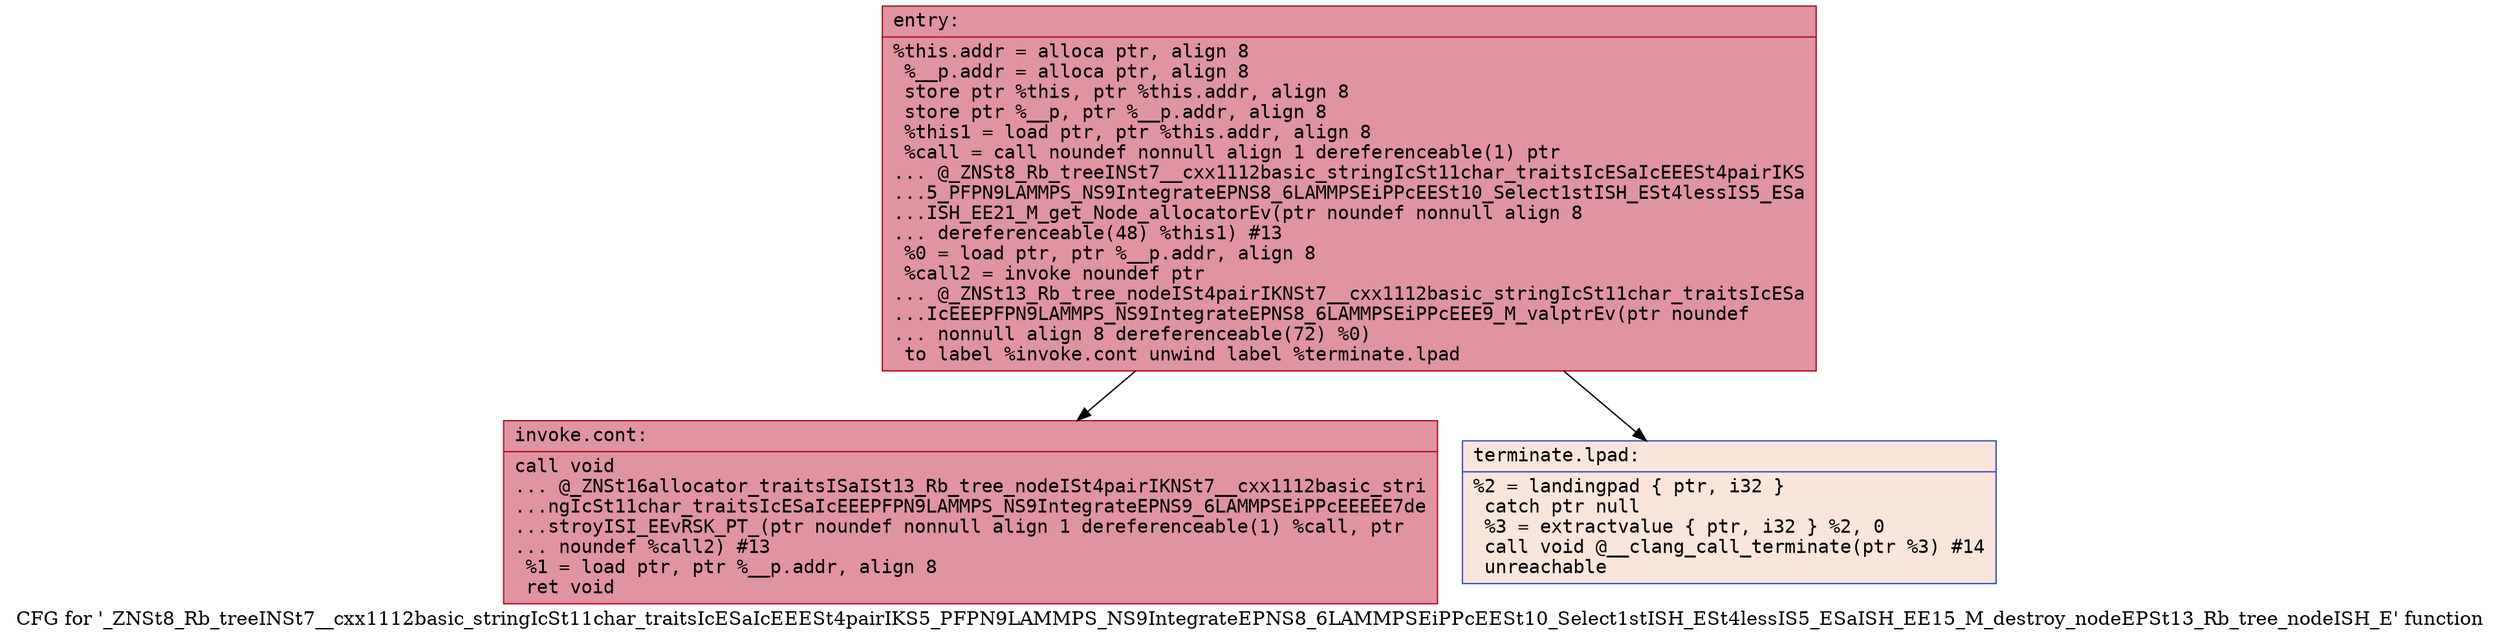 digraph "CFG for '_ZNSt8_Rb_treeINSt7__cxx1112basic_stringIcSt11char_traitsIcESaIcEEESt4pairIKS5_PFPN9LAMMPS_NS9IntegrateEPNS8_6LAMMPSEiPPcEESt10_Select1stISH_ESt4lessIS5_ESaISH_EE15_M_destroy_nodeEPSt13_Rb_tree_nodeISH_E' function" {
	label="CFG for '_ZNSt8_Rb_treeINSt7__cxx1112basic_stringIcSt11char_traitsIcESaIcEEESt4pairIKS5_PFPN9LAMMPS_NS9IntegrateEPNS8_6LAMMPSEiPPcEESt10_Select1stISH_ESt4lessIS5_ESaISH_EE15_M_destroy_nodeEPSt13_Rb_tree_nodeISH_E' function";

	Node0x55ee271a5a00 [shape=record,color="#b70d28ff", style=filled, fillcolor="#b70d2870" fontname="Courier",label="{entry:\l|  %this.addr = alloca ptr, align 8\l  %__p.addr = alloca ptr, align 8\l  store ptr %this, ptr %this.addr, align 8\l  store ptr %__p, ptr %__p.addr, align 8\l  %this1 = load ptr, ptr %this.addr, align 8\l  %call = call noundef nonnull align 1 dereferenceable(1) ptr\l... @_ZNSt8_Rb_treeINSt7__cxx1112basic_stringIcSt11char_traitsIcESaIcEEESt4pairIKS\l...5_PFPN9LAMMPS_NS9IntegrateEPNS8_6LAMMPSEiPPcEESt10_Select1stISH_ESt4lessIS5_ESa\l...ISH_EE21_M_get_Node_allocatorEv(ptr noundef nonnull align 8\l... dereferenceable(48) %this1) #13\l  %0 = load ptr, ptr %__p.addr, align 8\l  %call2 = invoke noundef ptr\l... @_ZNSt13_Rb_tree_nodeISt4pairIKNSt7__cxx1112basic_stringIcSt11char_traitsIcESa\l...IcEEEPFPN9LAMMPS_NS9IntegrateEPNS8_6LAMMPSEiPPcEEE9_M_valptrEv(ptr noundef\l... nonnull align 8 dereferenceable(72) %0)\l          to label %invoke.cont unwind label %terminate.lpad\l}"];
	Node0x55ee271a5a00 -> Node0x55ee271a5f90[tooltip="entry -> invoke.cont\nProbability 100.00%" ];
	Node0x55ee271a5a00 -> Node0x55ee271a6010[tooltip="entry -> terminate.lpad\nProbability 0.00%" ];
	Node0x55ee271a5f90 [shape=record,color="#b70d28ff", style=filled, fillcolor="#b70d2870" fontname="Courier",label="{invoke.cont:\l|  call void\l... @_ZNSt16allocator_traitsISaISt13_Rb_tree_nodeISt4pairIKNSt7__cxx1112basic_stri\l...ngIcSt11char_traitsIcESaIcEEEPFPN9LAMMPS_NS9IntegrateEPNS9_6LAMMPSEiPPcEEEEE7de\l...stroyISI_EEvRSK_PT_(ptr noundef nonnull align 1 dereferenceable(1) %call, ptr\l... noundef %call2) #13\l  %1 = load ptr, ptr %__p.addr, align 8\l  ret void\l}"];
	Node0x55ee271a6010 [shape=record,color="#3d50c3ff", style=filled, fillcolor="#f4c5ad70" fontname="Courier",label="{terminate.lpad:\l|  %2 = landingpad \{ ptr, i32 \}\l          catch ptr null\l  %3 = extractvalue \{ ptr, i32 \} %2, 0\l  call void @__clang_call_terminate(ptr %3) #14\l  unreachable\l}"];
}
